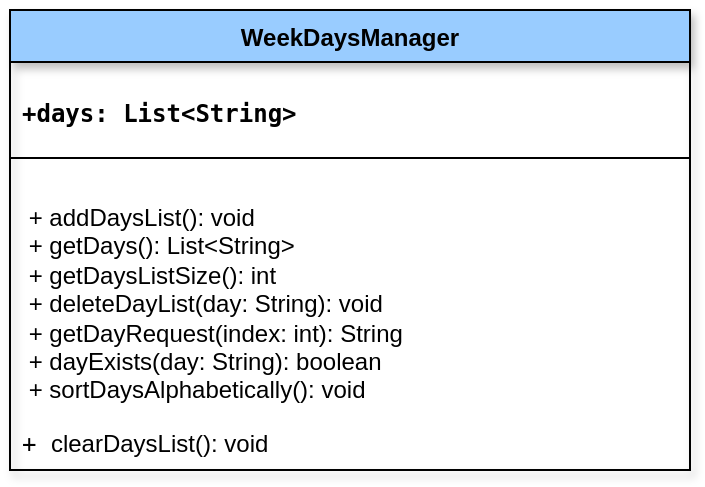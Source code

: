 <mxfile version="26.0.10">
  <diagram id="C5RBs43oDa-KdzZeNtuy" name="Page-1">
    <mxGraphModel dx="1290" dy="565" grid="1" gridSize="10" guides="1" tooltips="1" connect="1" arrows="1" fold="1" page="1" pageScale="1" pageWidth="827" pageHeight="1169" math="0" shadow="0">
      <root>
        <mxCell id="WIyWlLk6GJQsqaUBKTNV-0" />
        <mxCell id="WIyWlLk6GJQsqaUBKTNV-1" parent="WIyWlLk6GJQsqaUBKTNV-0" />
        <mxCell id="_M_5VaH7oxw-l6IXBUP2-0" value="&lt;span style=&quot;background-color: transparent; color: light-dark(rgb(0, 0, 0), rgb(255, 255, 255));&quot;&gt;WeekDaysManager&lt;/span&gt;" style="swimlane;fontStyle=1;align=center;verticalAlign=top;childLayout=stackLayout;horizontal=1;startSize=26;horizontalStack=0;resizeParent=1;resizeParentMax=0;resizeLast=0;collapsible=1;marginBottom=0;whiteSpace=wrap;html=1;shadow=1;fillColor=light-dark(#99CCFF,var(--ge-dark-color, #121212));" vertex="1" parent="WIyWlLk6GJQsqaUBKTNV-1">
          <mxGeometry x="219" y="130" width="340" height="230" as="geometry" />
        </mxCell>
        <mxCell id="_M_5VaH7oxw-l6IXBUP2-1" value="&lt;pre&gt;&lt;b&gt;+days: List&amp;lt;String&amp;gt;&lt;br&gt;&lt;/b&gt;&lt;br&gt;&lt;/pre&gt;" style="text;strokeColor=none;fillColor=none;align=left;verticalAlign=top;spacingLeft=4;spacingRight=4;overflow=hidden;rotatable=0;points=[[0,0.5],[1,0.5]];portConstraint=eastwest;whiteSpace=wrap;html=1;" vertex="1" parent="_M_5VaH7oxw-l6IXBUP2-0">
          <mxGeometry y="26" width="340" height="44" as="geometry" />
        </mxCell>
        <mxCell id="_M_5VaH7oxw-l6IXBUP2-2" value="" style="line;strokeWidth=1;fillColor=none;align=left;verticalAlign=middle;spacingTop=-1;spacingLeft=3;spacingRight=3;rotatable=0;labelPosition=right;points=[];portConstraint=eastwest;strokeColor=inherit;" vertex="1" parent="_M_5VaH7oxw-l6IXBUP2-0">
          <mxGeometry y="70" width="340" height="8" as="geometry" />
        </mxCell>
        <mxCell id="_M_5VaH7oxw-l6IXBUP2-3" value="&lt;pre&gt;&lt;font face=&quot;Helvetica&quot;&gt; + addDaysList(): void              &lt;br&gt; + getDays(): List&amp;lt;String&amp;gt;          &lt;br&gt; + getDaysListSize(): int           &lt;br&gt; + deleteDayList(day: String): void &lt;br&gt; + getDayRequest(index: int): String&lt;br&gt; + dayExists(day: String): boolean  &lt;br&gt; + sortDaysAlphabetically(): void&lt;/font&gt;&lt;/pre&gt;&lt;pre&gt;+ &lt;span style=&quot;font-family: Helvetica; background-color: transparent; color: light-dark(rgb(0, 0, 0), rgb(255, 255, 255)); white-space: normal;&quot;&gt;clearDaysList(): &lt;/span&gt;&lt;span style=&quot;font-family: Helvetica; background-color: transparent; color: light-dark(rgb(0, 0, 0), rgb(255, 255, 255)); white-space: normal;&quot;&gt;void&amp;nbsp;&lt;/span&gt;&lt;/pre&gt;" style="text;strokeColor=none;fillColor=none;align=left;verticalAlign=top;spacingLeft=4;spacingRight=4;overflow=hidden;rotatable=0;points=[[0,0.5],[1,0.5]];portConstraint=eastwest;whiteSpace=wrap;html=1;" vertex="1" parent="_M_5VaH7oxw-l6IXBUP2-0">
          <mxGeometry y="78" width="340" height="152" as="geometry" />
        </mxCell>
      </root>
    </mxGraphModel>
  </diagram>
</mxfile>
